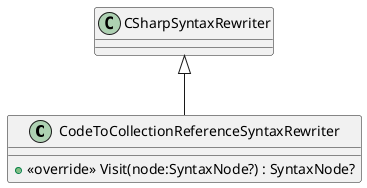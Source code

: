 @startuml
class CodeToCollectionReferenceSyntaxRewriter {
    + <<override>> Visit(node:SyntaxNode?) : SyntaxNode?
}
CSharpSyntaxRewriter <|-- CodeToCollectionReferenceSyntaxRewriter
@enduml

